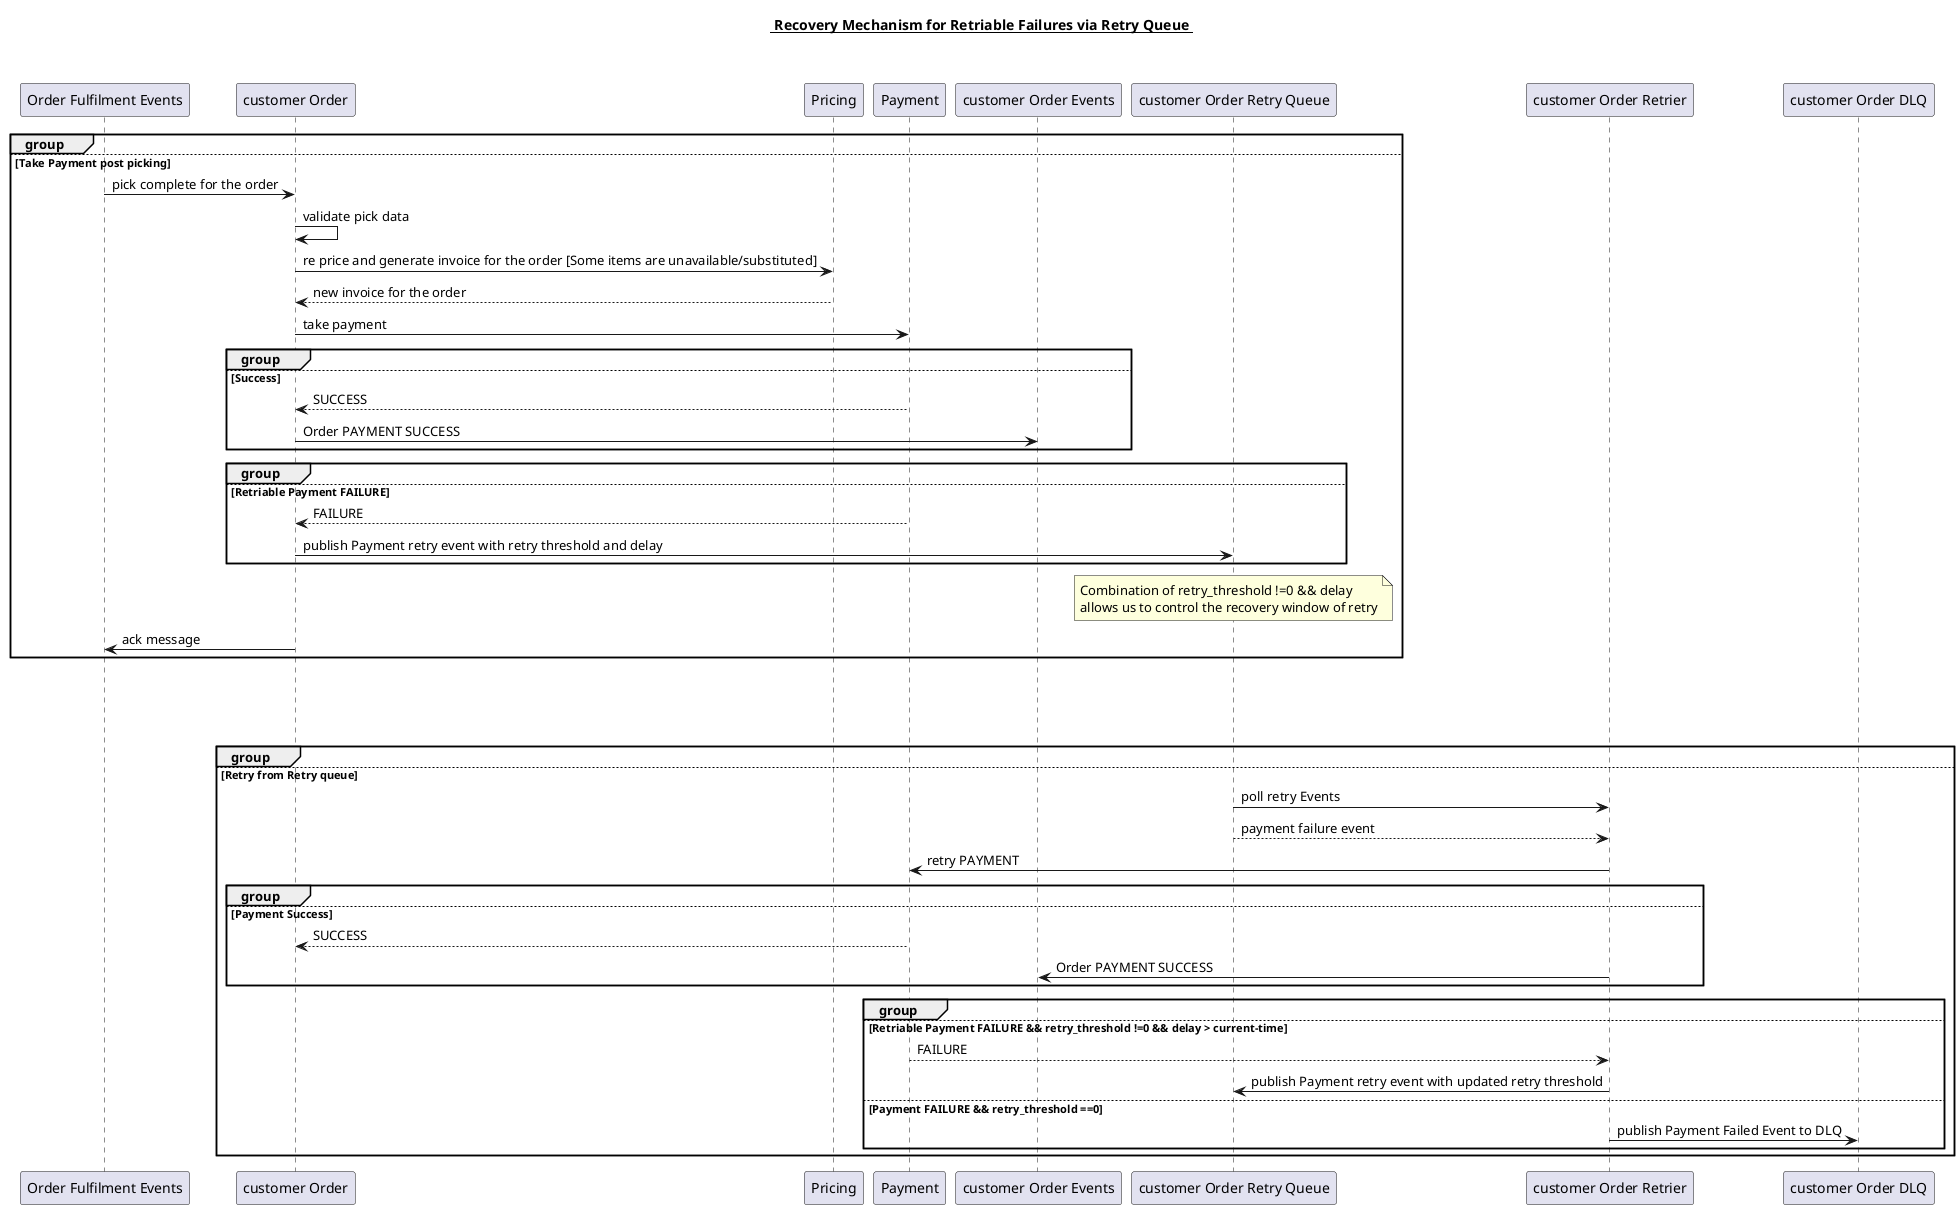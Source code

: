 @startuml


title  __ Recovery Mechanism for Retriable Failures via Retry Queue __\n\n

participant "Order Fulfilment Events" as ofskafka
participant "customer Order" as cos
participant "Pricing" as quote
participant "Payment" as payment
participant "customer Order Events" as coskafka
participant "customer Order Retry Queue" as cosretryq
participant "customer Order Retrier" as cosretrier
participant "customer Order DLQ" as cosdlq




       group
         else Take Payment post picking
             ofskafka -> cos  : pick complete for the order
             cos -> cos : validate pick data
             cos -> quote: re price and generate invoice for the order [Some items are unavailable/substituted]
             quote --> cos : new invoice for the order
             cos -> payment : take payment

             group
              else Success
              payment --> cos : SUCCESS
              cos -> coskafka : Order PAYMENT SUCCESS
            end

            group
             else Retriable Payment FAILURE
             payment --> cos : FAILURE
             cos -> cosretryq : publish Payment retry event with retry threshold and delay
           end
           note over cosretryq
             Combination of retry_threshold !=0 && delay
             allows us to control the recovery window of retry
           end note

           cos -> ofskafka : ack message
      end
|||
|||
|||

      group
        else Retry from Retry queue
          cosretryq -> cosretrier : poll retry Events
          cosretryq --> cosretrier : payment failure event
          cosretrier -> payment : retry PAYMENT

          group
           else Payment Success
            payment --> cos : SUCCESS
            cosretrier -> coskafka : Order PAYMENT SUCCESS
         end

         group
          else Retriable Payment FAILURE && retry_threshold !=0 && delay > current-time

            payment --> cosretrier : FAILURE
            cosretrier -> cosretryq : publish Payment retry event with updated retry threshold
          else Payment FAILURE && retry_threshold ==0
            cosretrier -> cosdlq : publish Payment Failed Event to DLQ
        end
      end


@enduml
